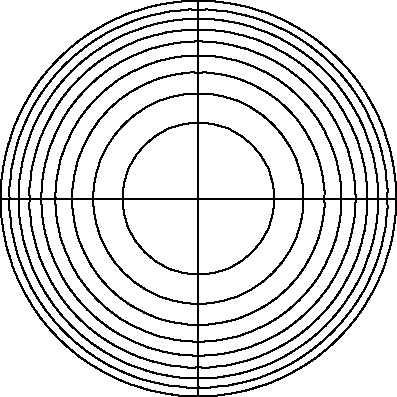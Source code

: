 size(7cm,7cm);
import contour;
import graph;

xaxis();
yaxis();

real f(real x, real y) {return exp(x^2+y^2)+4;}

int n=10;
real[] c=new real[n];
for(int i=0; i < n; ++i) c[i]=(5+i/(10));

draw(contour(f,(-4,-4),(4,4),c));

